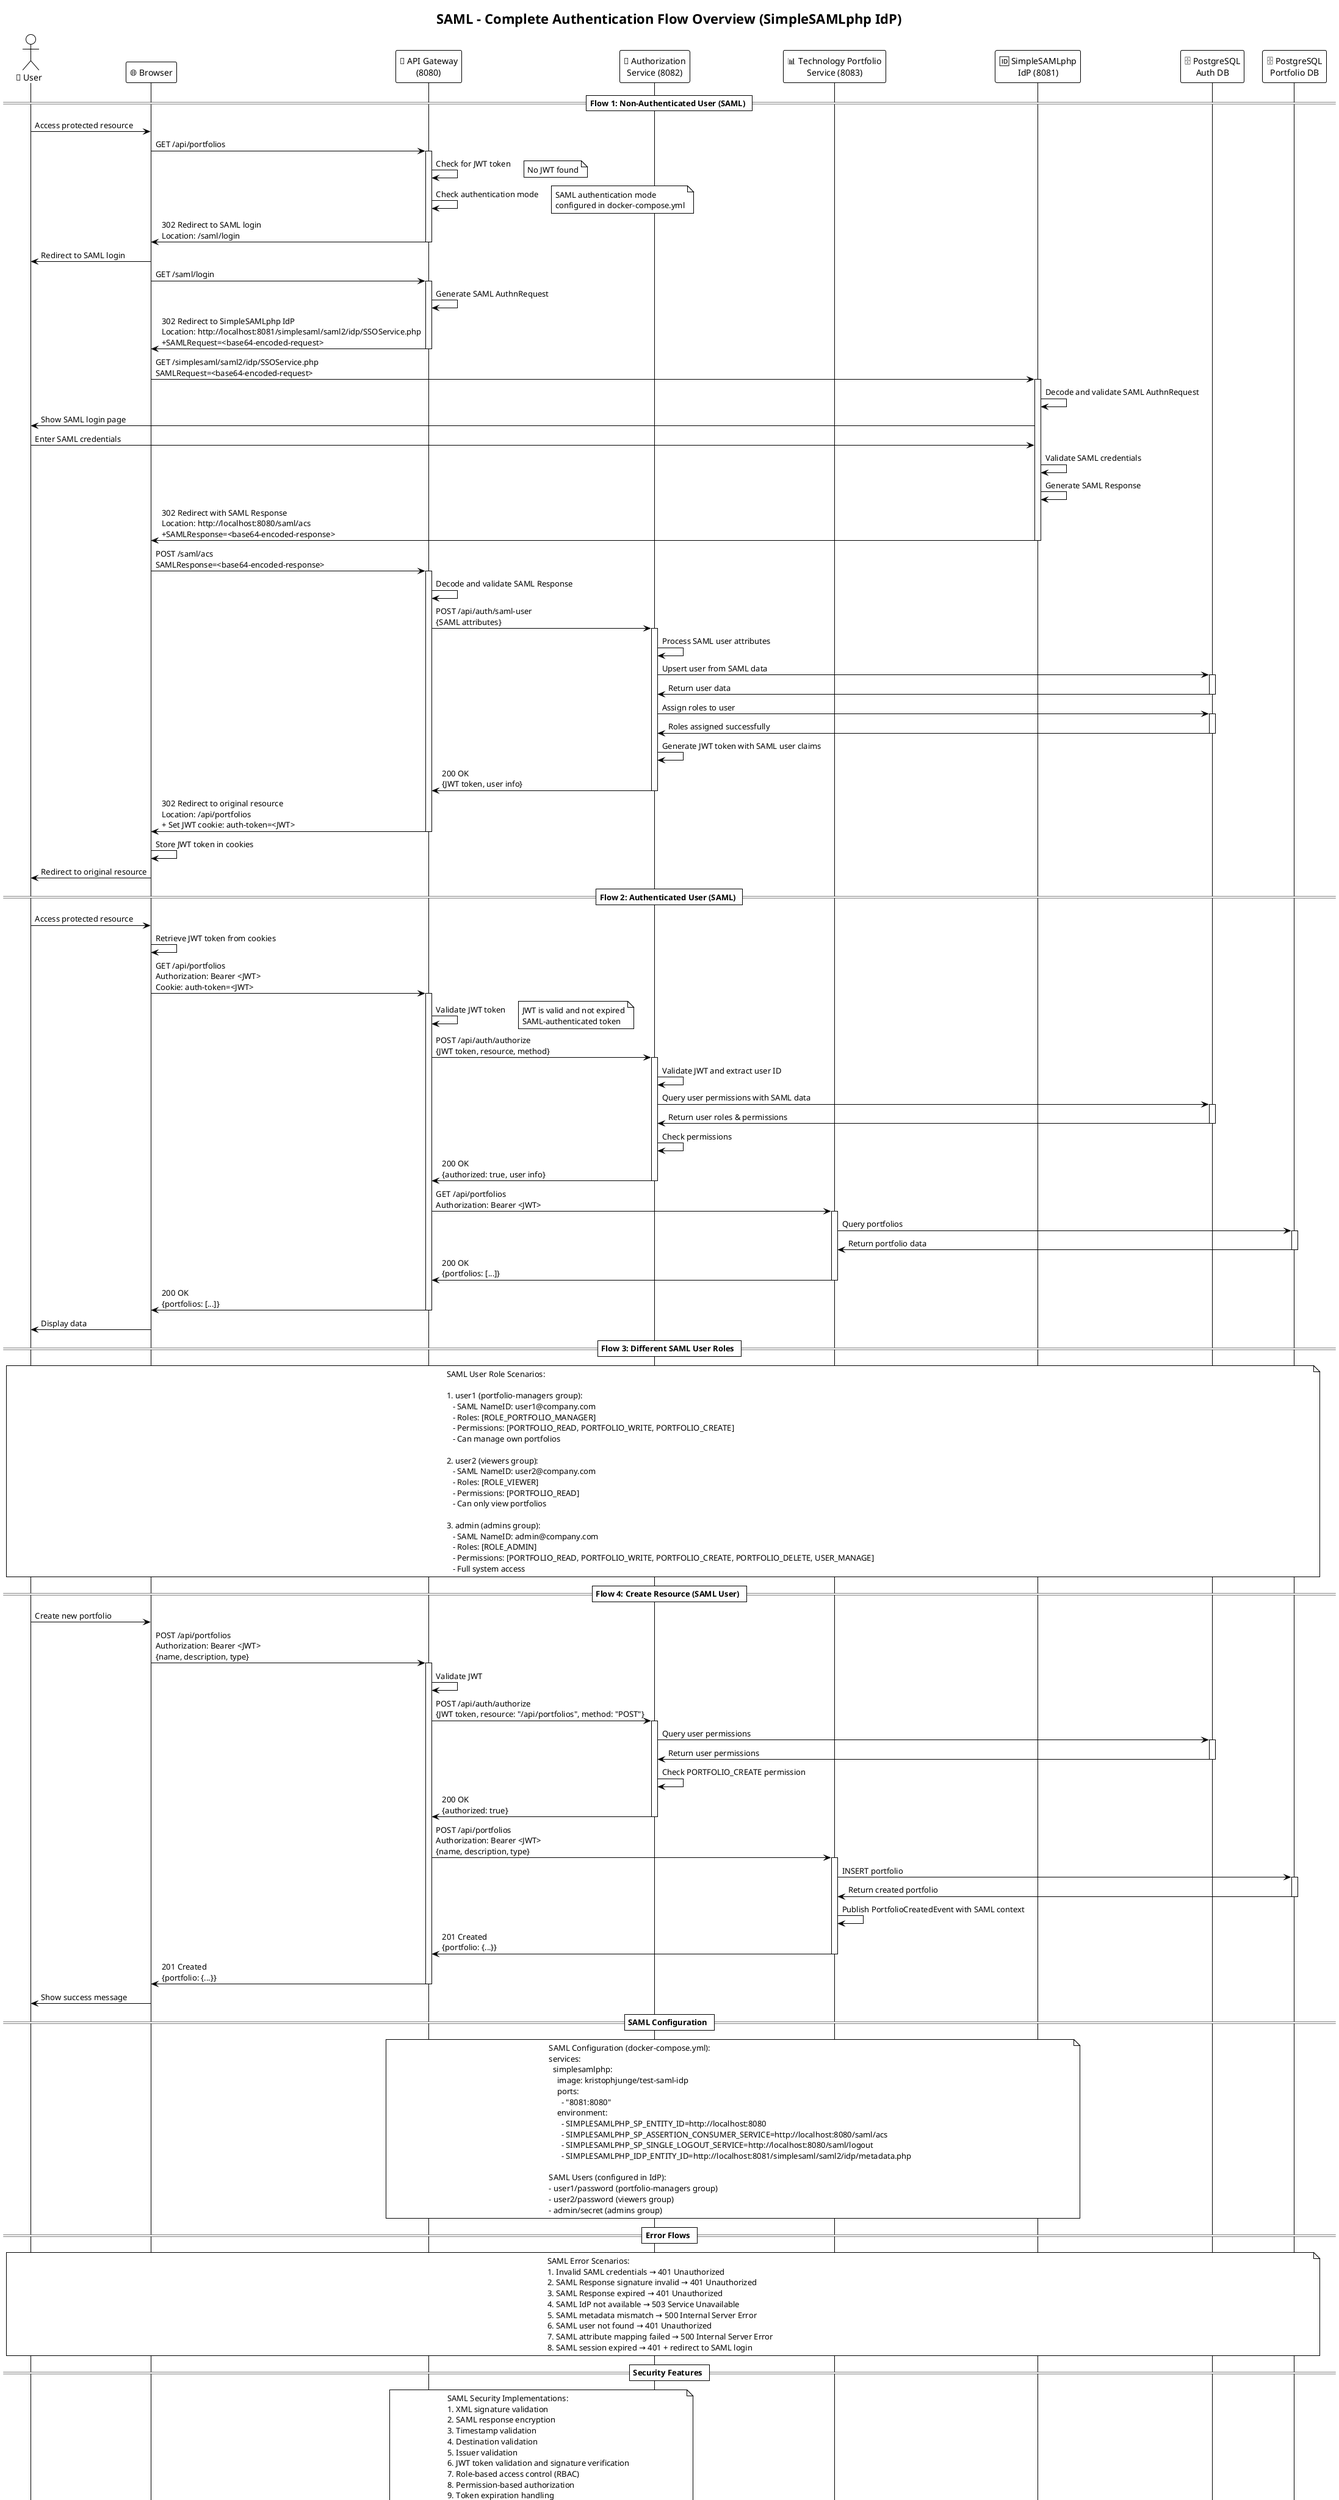 @startuml SAML - Complete Authentication Flow Overview
!theme plain
title SAML - Complete Authentication Flow Overview (SimpleSAMLphp IdP)

actor User as "👤 User"
participant "🌐 Browser" as Browser
participant "🚪 API Gateway\n(8080)" as Gateway
participant "🔐 Authorization\nService (8082)" as AuthService
participant "📊 Technology Portfolio\nService (8083)" as PortfolioService
participant "🆔 SimpleSAMLphp\nIdP (8081)" as IdP
participant "🗄️ PostgreSQL\nAuth DB" as AuthDB
participant "🗄️ PostgreSQL\nPortfolio DB" as PortfolioDB

== Flow 1: Non-Authenticated User (SAML) ==
User -> Browser: Access protected resource
Browser -> Gateway: GET /api/portfolios
activate Gateway

Gateway -> Gateway: Check for JWT token
note right: No JWT found

Gateway -> Gateway: Check authentication mode
note right: SAML authentication mode\nconfigured in docker-compose.yml

Gateway -> Browser: 302 Redirect to SAML login\nLocation: /saml/login
deactivate Gateway

Browser -> User: Redirect to SAML login

Browser -> Gateway: GET /saml/login
activate Gateway

Gateway -> Gateway: Generate SAML AuthnRequest
Gateway -> Browser: 302 Redirect to SimpleSAMLphp IdP\nLocation: http://localhost:8081/simplesaml/saml2/idp/SSOService.php\n+SAMLRequest=<base64-encoded-request>
deactivate Gateway

Browser -> IdP: GET /simplesaml/saml2/idp/SSOService.php\nSAMLRequest=<base64-encoded-request>
activate IdP

IdP -> IdP: Decode and validate SAML AuthnRequest
IdP -> User: Show SAML login page

User -> IdP: Enter SAML credentials
IdP -> IdP: Validate SAML credentials
IdP -> IdP: Generate SAML Response
IdP -> Browser: 302 Redirect with SAML Response\nLocation: http://localhost:8080/saml/acs\n+SAMLResponse=<base64-encoded-response>
deactivate IdP

Browser -> Gateway: POST /saml/acs\nSAMLResponse=<base64-encoded-response>
activate Gateway

Gateway -> Gateway: Decode and validate SAML Response
Gateway -> AuthService: POST /api/auth/saml-user\n{SAML attributes}
activate AuthService

AuthService -> AuthService: Process SAML user attributes
AuthService -> AuthDB: Upsert user from SAML data
activate AuthDB
AuthDB -> AuthService: Return user data
deactivate AuthDB

AuthService -> AuthDB: Assign roles to user
activate AuthDB
AuthDB -> AuthService: Roles assigned successfully
deactivate AuthDB

AuthService -> AuthService: Generate JWT token with SAML user claims
AuthService -> Gateway: 200 OK\n{JWT token, user info}
deactivate AuthService

Gateway -> Browser: 302 Redirect to original resource\nLocation: /api/portfolios\n+ Set JWT cookie: auth-token=<JWT>
deactivate Gateway

Browser -> Browser: Store JWT token in cookies
Browser -> User: Redirect to original resource

== Flow 2: Authenticated User (SAML) ==
User -> Browser: Access protected resource
Browser -> Browser: Retrieve JWT token from cookies
Browser -> Gateway: GET /api/portfolios\nAuthorization: Bearer <JWT>\nCookie: auth-token=<JWT>
activate Gateway

Gateway -> Gateway: Validate JWT token
note right: JWT is valid and not expired\nSAML-authenticated token

Gateway -> AuthService: POST /api/auth/authorize\n{JWT token, resource, method}
activate AuthService

AuthService -> AuthService: Validate JWT and extract user ID
AuthService -> AuthDB: Query user permissions with SAML data
activate AuthDB
AuthDB -> AuthService: Return user roles & permissions
deactivate AuthDB

AuthService -> AuthService: Check permissions
AuthService -> Gateway: 200 OK\n{authorized: true, user info}
deactivate AuthService

Gateway -> PortfolioService: GET /api/portfolios\nAuthorization: Bearer <JWT>
activate PortfolioService

PortfolioService -> PortfolioDB: Query portfolios
activate PortfolioDB
PortfolioDB -> PortfolioService: Return portfolio data
deactivate PortfolioDB

PortfolioService -> Gateway: 200 OK\n{portfolios: [...]}
deactivate PortfolioService

Gateway -> Browser: 200 OK\n{portfolios: [...]}
deactivate Gateway

Browser -> User: Display data

== Flow 3: Different SAML User Roles ==
note over User, PortfolioDB
SAML User Role Scenarios:

1. user1 (portfolio-managers group):
   - SAML NameID: user1@company.com
   - Roles: [ROLE_PORTFOLIO_MANAGER]
   - Permissions: [PORTFOLIO_READ, PORTFOLIO_WRITE, PORTFOLIO_CREATE]
   - Can manage own portfolios

2. user2 (viewers group):
   - SAML NameID: user2@company.com
   - Roles: [ROLE_VIEWER]
   - Permissions: [PORTFOLIO_READ]
   - Can only view portfolios

3. admin (admins group):
   - SAML NameID: admin@company.com
   - Roles: [ROLE_ADMIN]
   - Permissions: [PORTFOLIO_READ, PORTFOLIO_WRITE, PORTFOLIO_CREATE, PORTFOLIO_DELETE, USER_MANAGE]
   - Full system access
end note

== Flow 4: Create Resource (SAML User) ==
User -> Browser: Create new portfolio
Browser -> Gateway: POST /api/portfolios\nAuthorization: Bearer <JWT>\n{name, description, type}
activate Gateway

Gateway -> Gateway: Validate JWT
Gateway -> AuthService: POST /api/auth/authorize\n{JWT token, resource: "/api/portfolios", method: "POST"}
activate AuthService

AuthService -> AuthDB: Query user permissions
activate AuthDB
AuthDB -> AuthService: Return user permissions
deactivate AuthDB

AuthService -> AuthService: Check PORTFOLIO_CREATE permission
AuthService -> Gateway: 200 OK\n{authorized: true}
deactivate AuthService

Gateway -> PortfolioService: POST /api/portfolios\nAuthorization: Bearer <JWT>\n{name, description, type}
activate PortfolioService

PortfolioService -> PortfolioDB: INSERT portfolio
activate PortfolioDB
PortfolioDB -> PortfolioService: Return created portfolio
deactivate PortfolioDB

PortfolioService -> PortfolioService: Publish PortfolioCreatedEvent with SAML context
PortfolioService -> Gateway: 201 Created\n{portfolio: {...}}
deactivate PortfolioService

Gateway -> Browser: 201 Created\n{portfolio: {...}}
deactivate Gateway

Browser -> User: Show success message

== SAML Configuration ==
note over Gateway, IdP
SAML Configuration (docker-compose.yml):
services:
  simplesamlphp:
    image: kristophjunge/test-saml-idp
    ports:
      - "8081:8080"
    environment:
      - SIMPLESAMLPHP_SP_ENTITY_ID=http://localhost:8080
      - SIMPLESAMLPHP_SP_ASSERTION_CONSUMER_SERVICE=http://localhost:8080/saml/acs
      - SIMPLESAMLPHP_SP_SINGLE_LOGOUT_SERVICE=http://localhost:8080/saml/logout
      - SIMPLESAMLPHP_IDP_ENTITY_ID=http://localhost:8081/simplesaml/saml2/idp/metadata.php

SAML Users (configured in IdP):
- user1/password (portfolio-managers group)
- user2/password (viewers group)
- admin/secret (admins group)
end note

== Error Flows ==
note over User, PortfolioDB
SAML Error Scenarios:
1. Invalid SAML credentials → 401 Unauthorized
2. SAML Response signature invalid → 401 Unauthorized
3. SAML Response expired → 401 Unauthorized
4. SAML IdP not available → 503 Service Unavailable
5. SAML metadata mismatch → 500 Internal Server Error
6. SAML user not found → 401 Unauthorized
7. SAML attribute mapping failed → 500 Internal Server Error
8. SAML session expired → 401 + redirect to SAML login
end note

== Security Features ==
note over Gateway, AuthService
SAML Security Implementations:
1. XML signature validation
2. SAML response encryption
3. Timestamp validation
4. Destination validation
5. Issuer validation
6. JWT token validation and signature verification
7. Role-based access control (RBAC)
8. Permission-based authorization
9. Token expiration handling
10. Secure cookie handling
11. SAML session management
12. Single Sign-Out (SLO) support
end note

== Production Benefits ==
note over User, PortfolioDB
SAML Production Advantages:
1. Enterprise-grade SSO
2. Centralized user management
3. Industry-standard protocol
4. Integration with existing IdPs
5. Single Sign-On across applications
6. Centralized logout
7. Attribute-based access control
8. Audit trail and compliance
9. Scalable authentication
10. Security best practices
end note

@enduml 